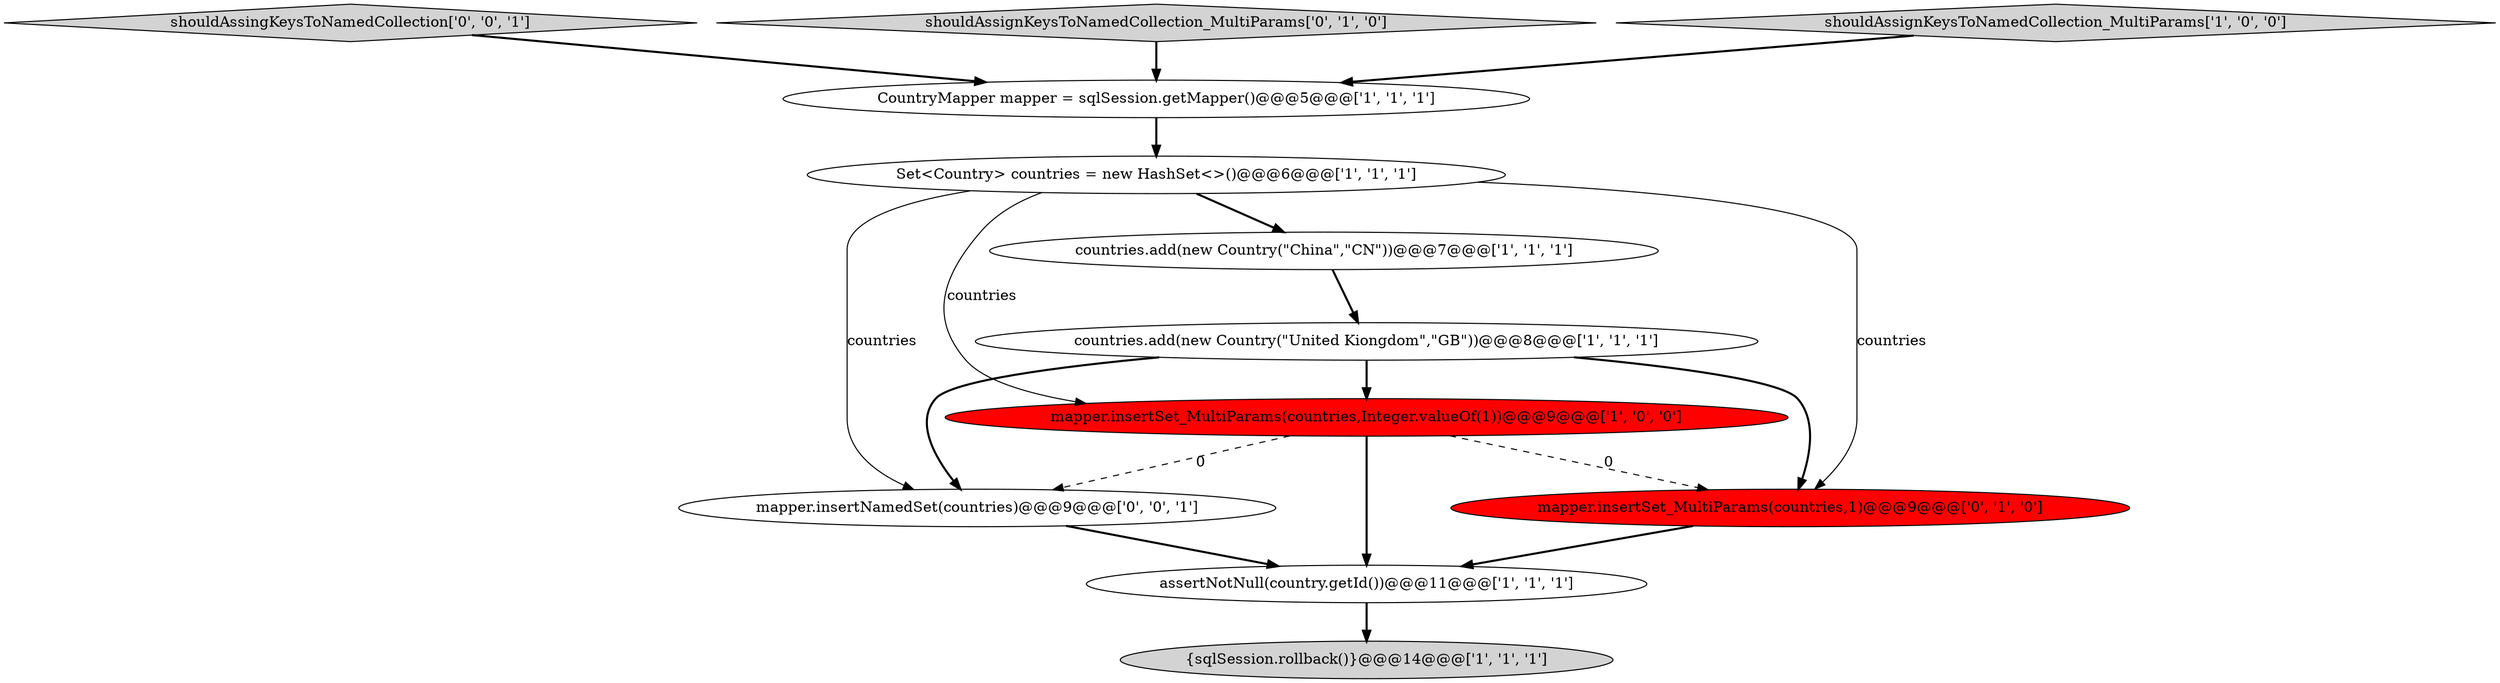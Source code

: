 digraph {
3 [style = filled, label = "Set<Country> countries = new HashSet<>()@@@6@@@['1', '1', '1']", fillcolor = white, shape = ellipse image = "AAA0AAABBB1BBB"];
1 [style = filled, label = "countries.add(new Country(\"United Kiongdom\",\"GB\"))@@@8@@@['1', '1', '1']", fillcolor = white, shape = ellipse image = "AAA0AAABBB1BBB"];
11 [style = filled, label = "shouldAssingKeysToNamedCollection['0', '0', '1']", fillcolor = lightgray, shape = diamond image = "AAA0AAABBB3BBB"];
4 [style = filled, label = "mapper.insertSet_MultiParams(countries,Integer.valueOf(1))@@@9@@@['1', '0', '0']", fillcolor = red, shape = ellipse image = "AAA1AAABBB1BBB"];
7 [style = filled, label = "countries.add(new Country(\"China\",\"CN\"))@@@7@@@['1', '1', '1']", fillcolor = white, shape = ellipse image = "AAA0AAABBB1BBB"];
8 [style = filled, label = "shouldAssignKeysToNamedCollection_MultiParams['0', '1', '0']", fillcolor = lightgray, shape = diamond image = "AAA0AAABBB2BBB"];
5 [style = filled, label = "{sqlSession.rollback()}@@@14@@@['1', '1', '1']", fillcolor = lightgray, shape = ellipse image = "AAA0AAABBB1BBB"];
9 [style = filled, label = "mapper.insertSet_MultiParams(countries,1)@@@9@@@['0', '1', '0']", fillcolor = red, shape = ellipse image = "AAA1AAABBB2BBB"];
0 [style = filled, label = "assertNotNull(country.getId())@@@11@@@['1', '1', '1']", fillcolor = white, shape = ellipse image = "AAA0AAABBB1BBB"];
10 [style = filled, label = "mapper.insertNamedSet(countries)@@@9@@@['0', '0', '1']", fillcolor = white, shape = ellipse image = "AAA0AAABBB3BBB"];
2 [style = filled, label = "CountryMapper mapper = sqlSession.getMapper()@@@5@@@['1', '1', '1']", fillcolor = white, shape = ellipse image = "AAA0AAABBB1BBB"];
6 [style = filled, label = "shouldAssignKeysToNamedCollection_MultiParams['1', '0', '0']", fillcolor = lightgray, shape = diamond image = "AAA0AAABBB1BBB"];
10->0 [style = bold, label=""];
4->9 [style = dashed, label="0"];
1->4 [style = bold, label=""];
3->10 [style = solid, label="countries"];
7->1 [style = bold, label=""];
9->0 [style = bold, label=""];
3->4 [style = solid, label="countries"];
8->2 [style = bold, label=""];
3->7 [style = bold, label=""];
1->10 [style = bold, label=""];
3->9 [style = solid, label="countries"];
4->10 [style = dashed, label="0"];
11->2 [style = bold, label=""];
1->9 [style = bold, label=""];
2->3 [style = bold, label=""];
4->0 [style = bold, label=""];
0->5 [style = bold, label=""];
6->2 [style = bold, label=""];
}
